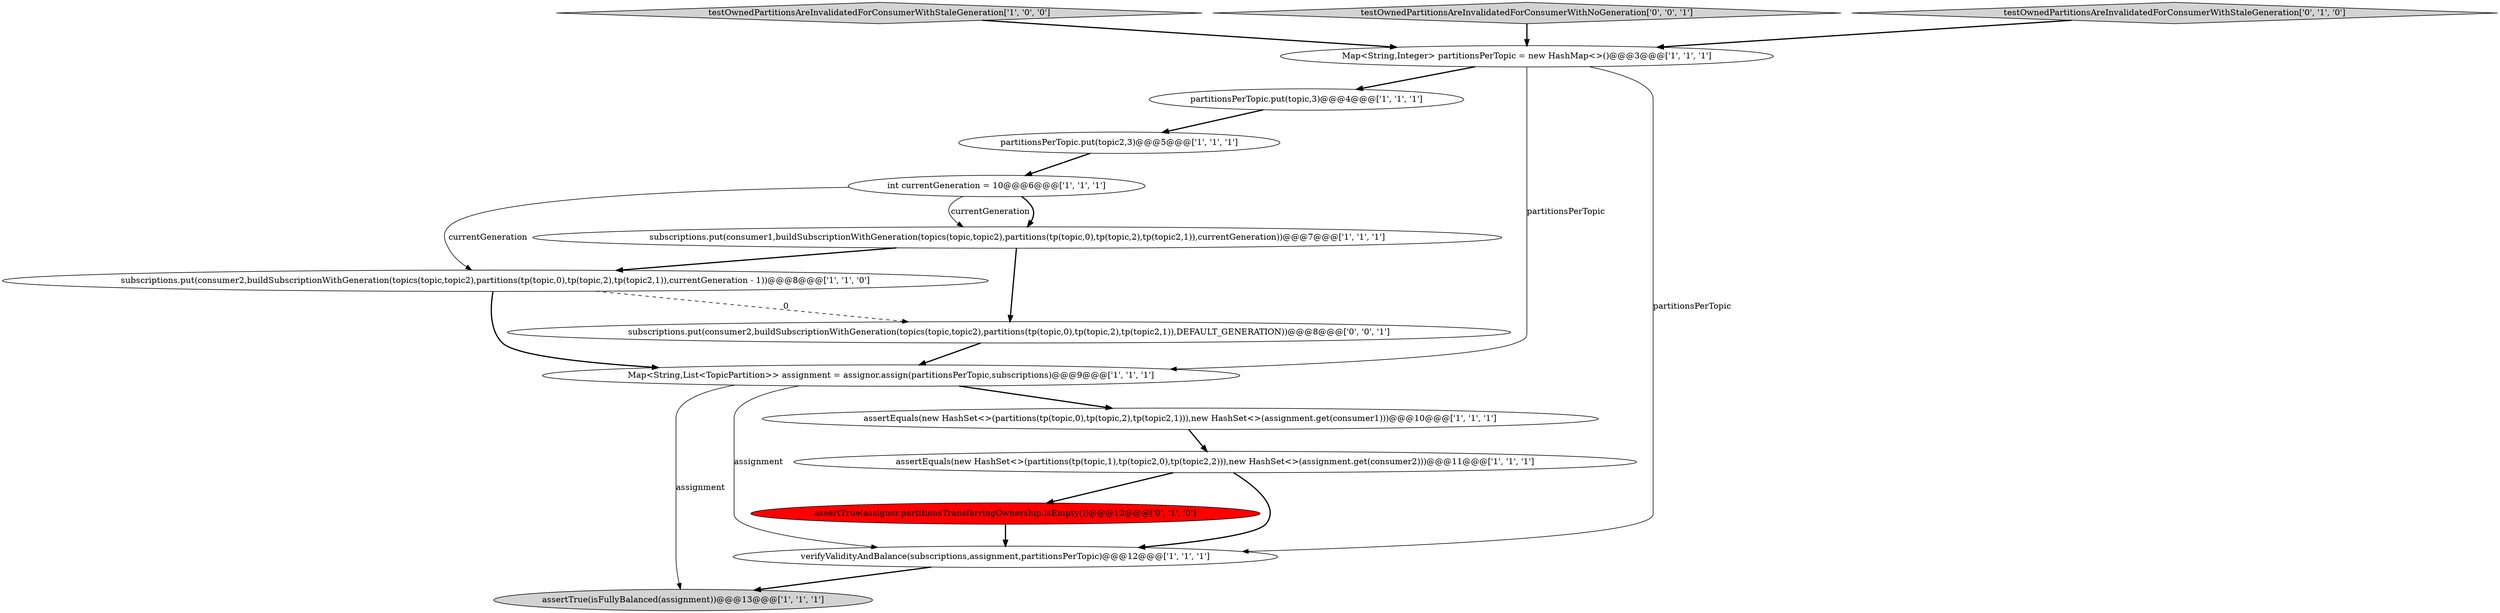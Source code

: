 digraph {
1 [style = filled, label = "testOwnedPartitionsAreInvalidatedForConsumerWithStaleGeneration['1', '0', '0']", fillcolor = lightgray, shape = diamond image = "AAA0AAABBB1BBB"];
6 [style = filled, label = "subscriptions.put(consumer2,buildSubscriptionWithGeneration(topics(topic,topic2),partitions(tp(topic,0),tp(topic,2),tp(topic2,1)),currentGeneration - 1))@@@8@@@['1', '1', '0']", fillcolor = white, shape = ellipse image = "AAA0AAABBB1BBB"];
14 [style = filled, label = "subscriptions.put(consumer2,buildSubscriptionWithGeneration(topics(topic,topic2),partitions(tp(topic,0),tp(topic,2),tp(topic2,1)),DEFAULT_GENERATION))@@@8@@@['0', '0', '1']", fillcolor = white, shape = ellipse image = "AAA0AAABBB3BBB"];
7 [style = filled, label = "partitionsPerTopic.put(topic,3)@@@4@@@['1', '1', '1']", fillcolor = white, shape = ellipse image = "AAA0AAABBB1BBB"];
10 [style = filled, label = "assertEquals(new HashSet<>(partitions(tp(topic,0),tp(topic,2),tp(topic2,1))),new HashSet<>(assignment.get(consumer1)))@@@10@@@['1', '1', '1']", fillcolor = white, shape = ellipse image = "AAA0AAABBB1BBB"];
2 [style = filled, label = "Map<String,List<TopicPartition>> assignment = assignor.assign(partitionsPerTopic,subscriptions)@@@9@@@['1', '1', '1']", fillcolor = white, shape = ellipse image = "AAA0AAABBB1BBB"];
11 [style = filled, label = "partitionsPerTopic.put(topic2,3)@@@5@@@['1', '1', '1']", fillcolor = white, shape = ellipse image = "AAA0AAABBB1BBB"];
3 [style = filled, label = "int currentGeneration = 10@@@6@@@['1', '1', '1']", fillcolor = white, shape = ellipse image = "AAA0AAABBB1BBB"];
4 [style = filled, label = "subscriptions.put(consumer1,buildSubscriptionWithGeneration(topics(topic,topic2),partitions(tp(topic,0),tp(topic,2),tp(topic2,1)),currentGeneration))@@@7@@@['1', '1', '1']", fillcolor = white, shape = ellipse image = "AAA0AAABBB1BBB"];
5 [style = filled, label = "assertTrue(isFullyBalanced(assignment))@@@13@@@['1', '1', '1']", fillcolor = lightgray, shape = ellipse image = "AAA0AAABBB1BBB"];
15 [style = filled, label = "testOwnedPartitionsAreInvalidatedForConsumerWithNoGeneration['0', '0', '1']", fillcolor = lightgray, shape = diamond image = "AAA0AAABBB3BBB"];
9 [style = filled, label = "assertEquals(new HashSet<>(partitions(tp(topic,1),tp(topic2,0),tp(topic2,2))),new HashSet<>(assignment.get(consumer2)))@@@11@@@['1', '1', '1']", fillcolor = white, shape = ellipse image = "AAA0AAABBB1BBB"];
12 [style = filled, label = "testOwnedPartitionsAreInvalidatedForConsumerWithStaleGeneration['0', '1', '0']", fillcolor = lightgray, shape = diamond image = "AAA0AAABBB2BBB"];
0 [style = filled, label = "verifyValidityAndBalance(subscriptions,assignment,partitionsPerTopic)@@@12@@@['1', '1', '1']", fillcolor = white, shape = ellipse image = "AAA0AAABBB1BBB"];
8 [style = filled, label = "Map<String,Integer> partitionsPerTopic = new HashMap<>()@@@3@@@['1', '1', '1']", fillcolor = white, shape = ellipse image = "AAA0AAABBB1BBB"];
13 [style = filled, label = "assertTrue(assignor.partitionsTransferringOwnership.isEmpty())@@@12@@@['0', '1', '0']", fillcolor = red, shape = ellipse image = "AAA1AAABBB2BBB"];
4->14 [style = bold, label=""];
7->11 [style = bold, label=""];
1->8 [style = bold, label=""];
8->2 [style = solid, label="partitionsPerTopic"];
9->0 [style = bold, label=""];
3->6 [style = solid, label="currentGeneration"];
4->6 [style = bold, label=""];
6->14 [style = dashed, label="0"];
2->10 [style = bold, label=""];
3->4 [style = bold, label=""];
8->7 [style = bold, label=""];
2->0 [style = solid, label="assignment"];
6->2 [style = bold, label=""];
3->4 [style = solid, label="currentGeneration"];
11->3 [style = bold, label=""];
12->8 [style = bold, label=""];
8->0 [style = solid, label="partitionsPerTopic"];
2->5 [style = solid, label="assignment"];
10->9 [style = bold, label=""];
14->2 [style = bold, label=""];
15->8 [style = bold, label=""];
0->5 [style = bold, label=""];
13->0 [style = bold, label=""];
9->13 [style = bold, label=""];
}
